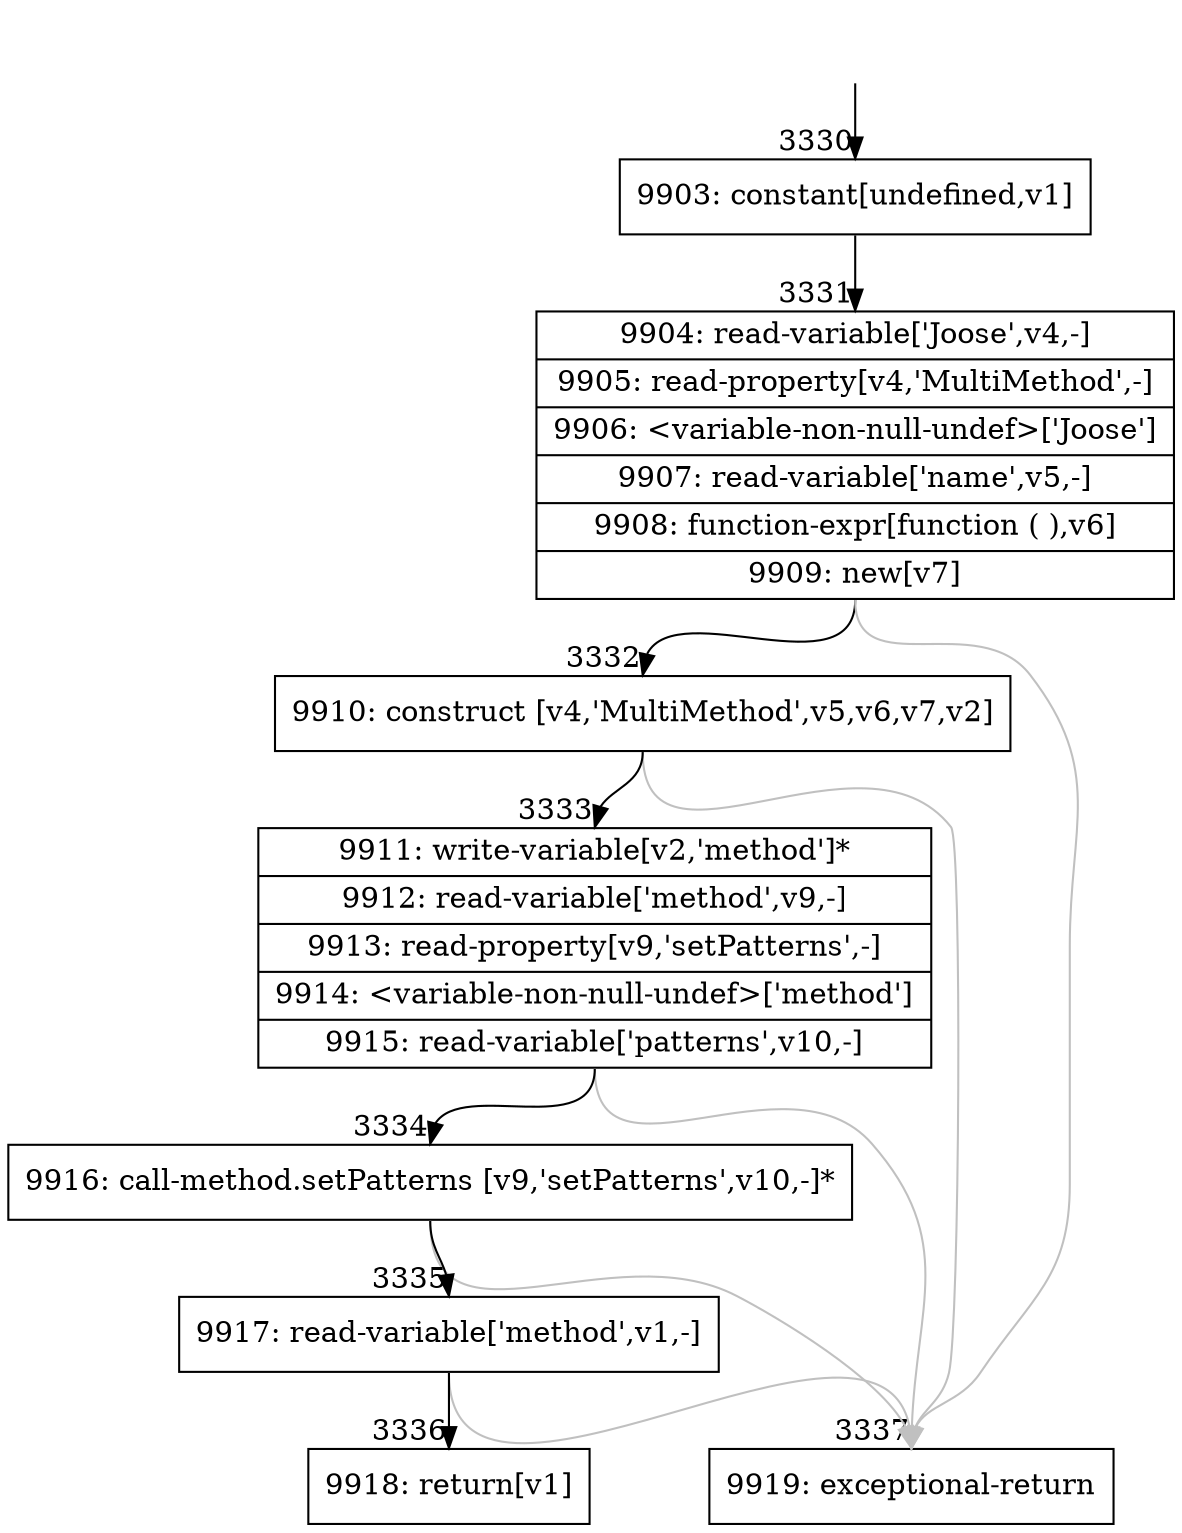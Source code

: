 digraph {
rankdir="TD"
BB_entry359[shape=none,label=""];
BB_entry359 -> BB3330 [tailport=s, headport=n, headlabel="    3330"]
BB3330 [shape=record label="{9903: constant[undefined,v1]}" ] 
BB3330 -> BB3331 [tailport=s, headport=n, headlabel="      3331"]
BB3331 [shape=record label="{9904: read-variable['Joose',v4,-]|9905: read-property[v4,'MultiMethod',-]|9906: \<variable-non-null-undef\>['Joose']|9907: read-variable['name',v5,-]|9908: function-expr[function ( ),v6]|9909: new[v7]}" ] 
BB3331 -> BB3332 [tailport=s, headport=n, headlabel="      3332"]
BB3331 -> BB3337 [tailport=s, headport=n, color=gray, headlabel="      3337"]
BB3332 [shape=record label="{9910: construct [v4,'MultiMethod',v5,v6,v7,v2]}" ] 
BB3332 -> BB3333 [tailport=s, headport=n, headlabel="      3333"]
BB3332 -> BB3337 [tailport=s, headport=n, color=gray]
BB3333 [shape=record label="{9911: write-variable[v2,'method']*|9912: read-variable['method',v9,-]|9913: read-property[v9,'setPatterns',-]|9914: \<variable-non-null-undef\>['method']|9915: read-variable['patterns',v10,-]}" ] 
BB3333 -> BB3334 [tailport=s, headport=n, headlabel="      3334"]
BB3333 -> BB3337 [tailport=s, headport=n, color=gray]
BB3334 [shape=record label="{9916: call-method.setPatterns [v9,'setPatterns',v10,-]*}" ] 
BB3334 -> BB3335 [tailport=s, headport=n, headlabel="      3335"]
BB3334 -> BB3337 [tailport=s, headport=n, color=gray]
BB3335 [shape=record label="{9917: read-variable['method',v1,-]}" ] 
BB3335 -> BB3336 [tailport=s, headport=n, headlabel="      3336"]
BB3335 -> BB3337 [tailport=s, headport=n, color=gray]
BB3336 [shape=record label="{9918: return[v1]}" ] 
BB3337 [shape=record label="{9919: exceptional-return}" ] 
//#$~ 3799
}
